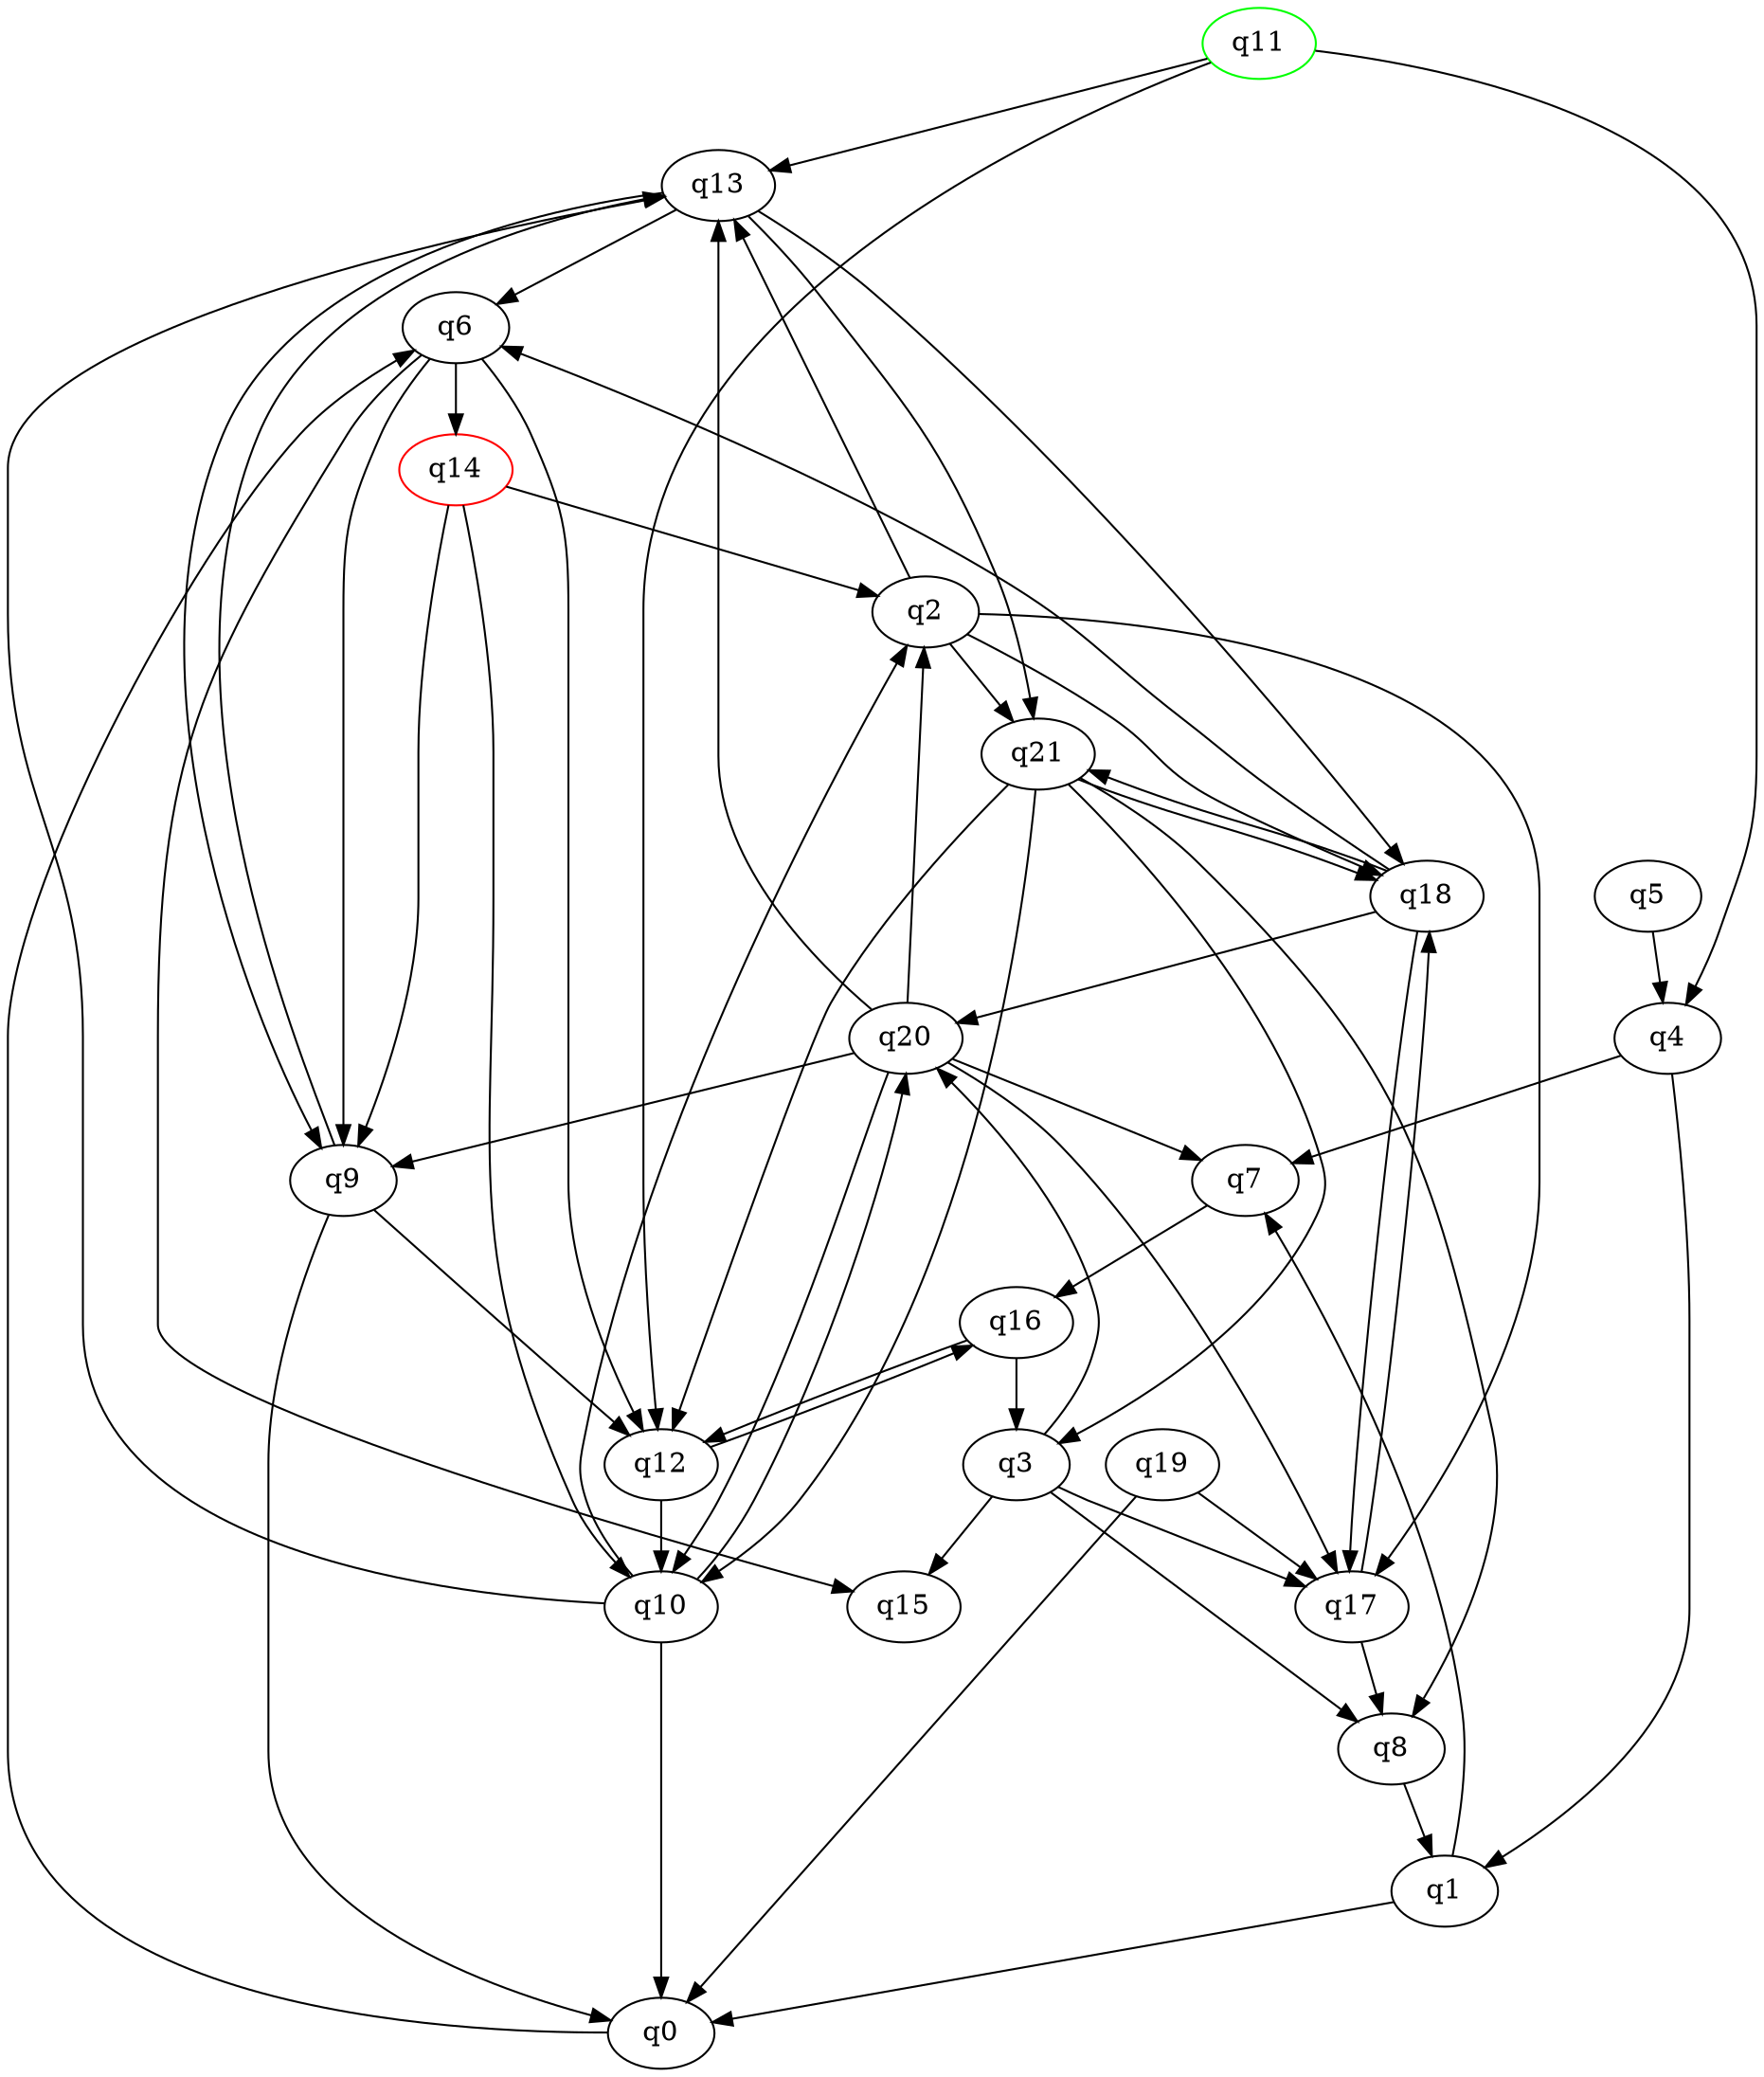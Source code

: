 digraph A{
q11 [initial=1,color=green];
q14 [final=1,color=red];
q0 -> q6;
q1 -> q0;
q1 -> q7;
q2 -> q13;
q2 -> q17;
q2 -> q18;
q2 -> q21;
q3 -> q8;
q3 -> q15;
q3 -> q17;
q3 -> q20;
q4 -> q1;
q4 -> q7;
q5 -> q4;
q6 -> q9;
q6 -> q12;
q6 -> q14;
q6 -> q15;
q7 -> q16;
q8 -> q1;
q9 -> q0;
q9 -> q12;
q9 -> q13;
q10 -> q0;
q10 -> q2;
q10 -> q13;
q10 -> q20;
q11 -> q4;
q11 -> q12;
q11 -> q13;
q12 -> q10;
q12 -> q16;
q13 -> q6;
q13 -> q9;
q13 -> q18;
q13 -> q21;
q14 -> q2;
q14 -> q9;
q14 -> q10;
q16 -> q3;
q16 -> q12;
q17 -> q8;
q17 -> q18;
q18 -> q6;
q18 -> q17;
q18 -> q20;
q18 -> q21;
q19 -> q0;
q19 -> q17;
q20 -> q2;
q20 -> q7;
q20 -> q9;
q20 -> q10;
q20 -> q13;
q20 -> q17;
q21 -> q3;
q21 -> q8;
q21 -> q10;
q21 -> q12;
q21 -> q18;
}